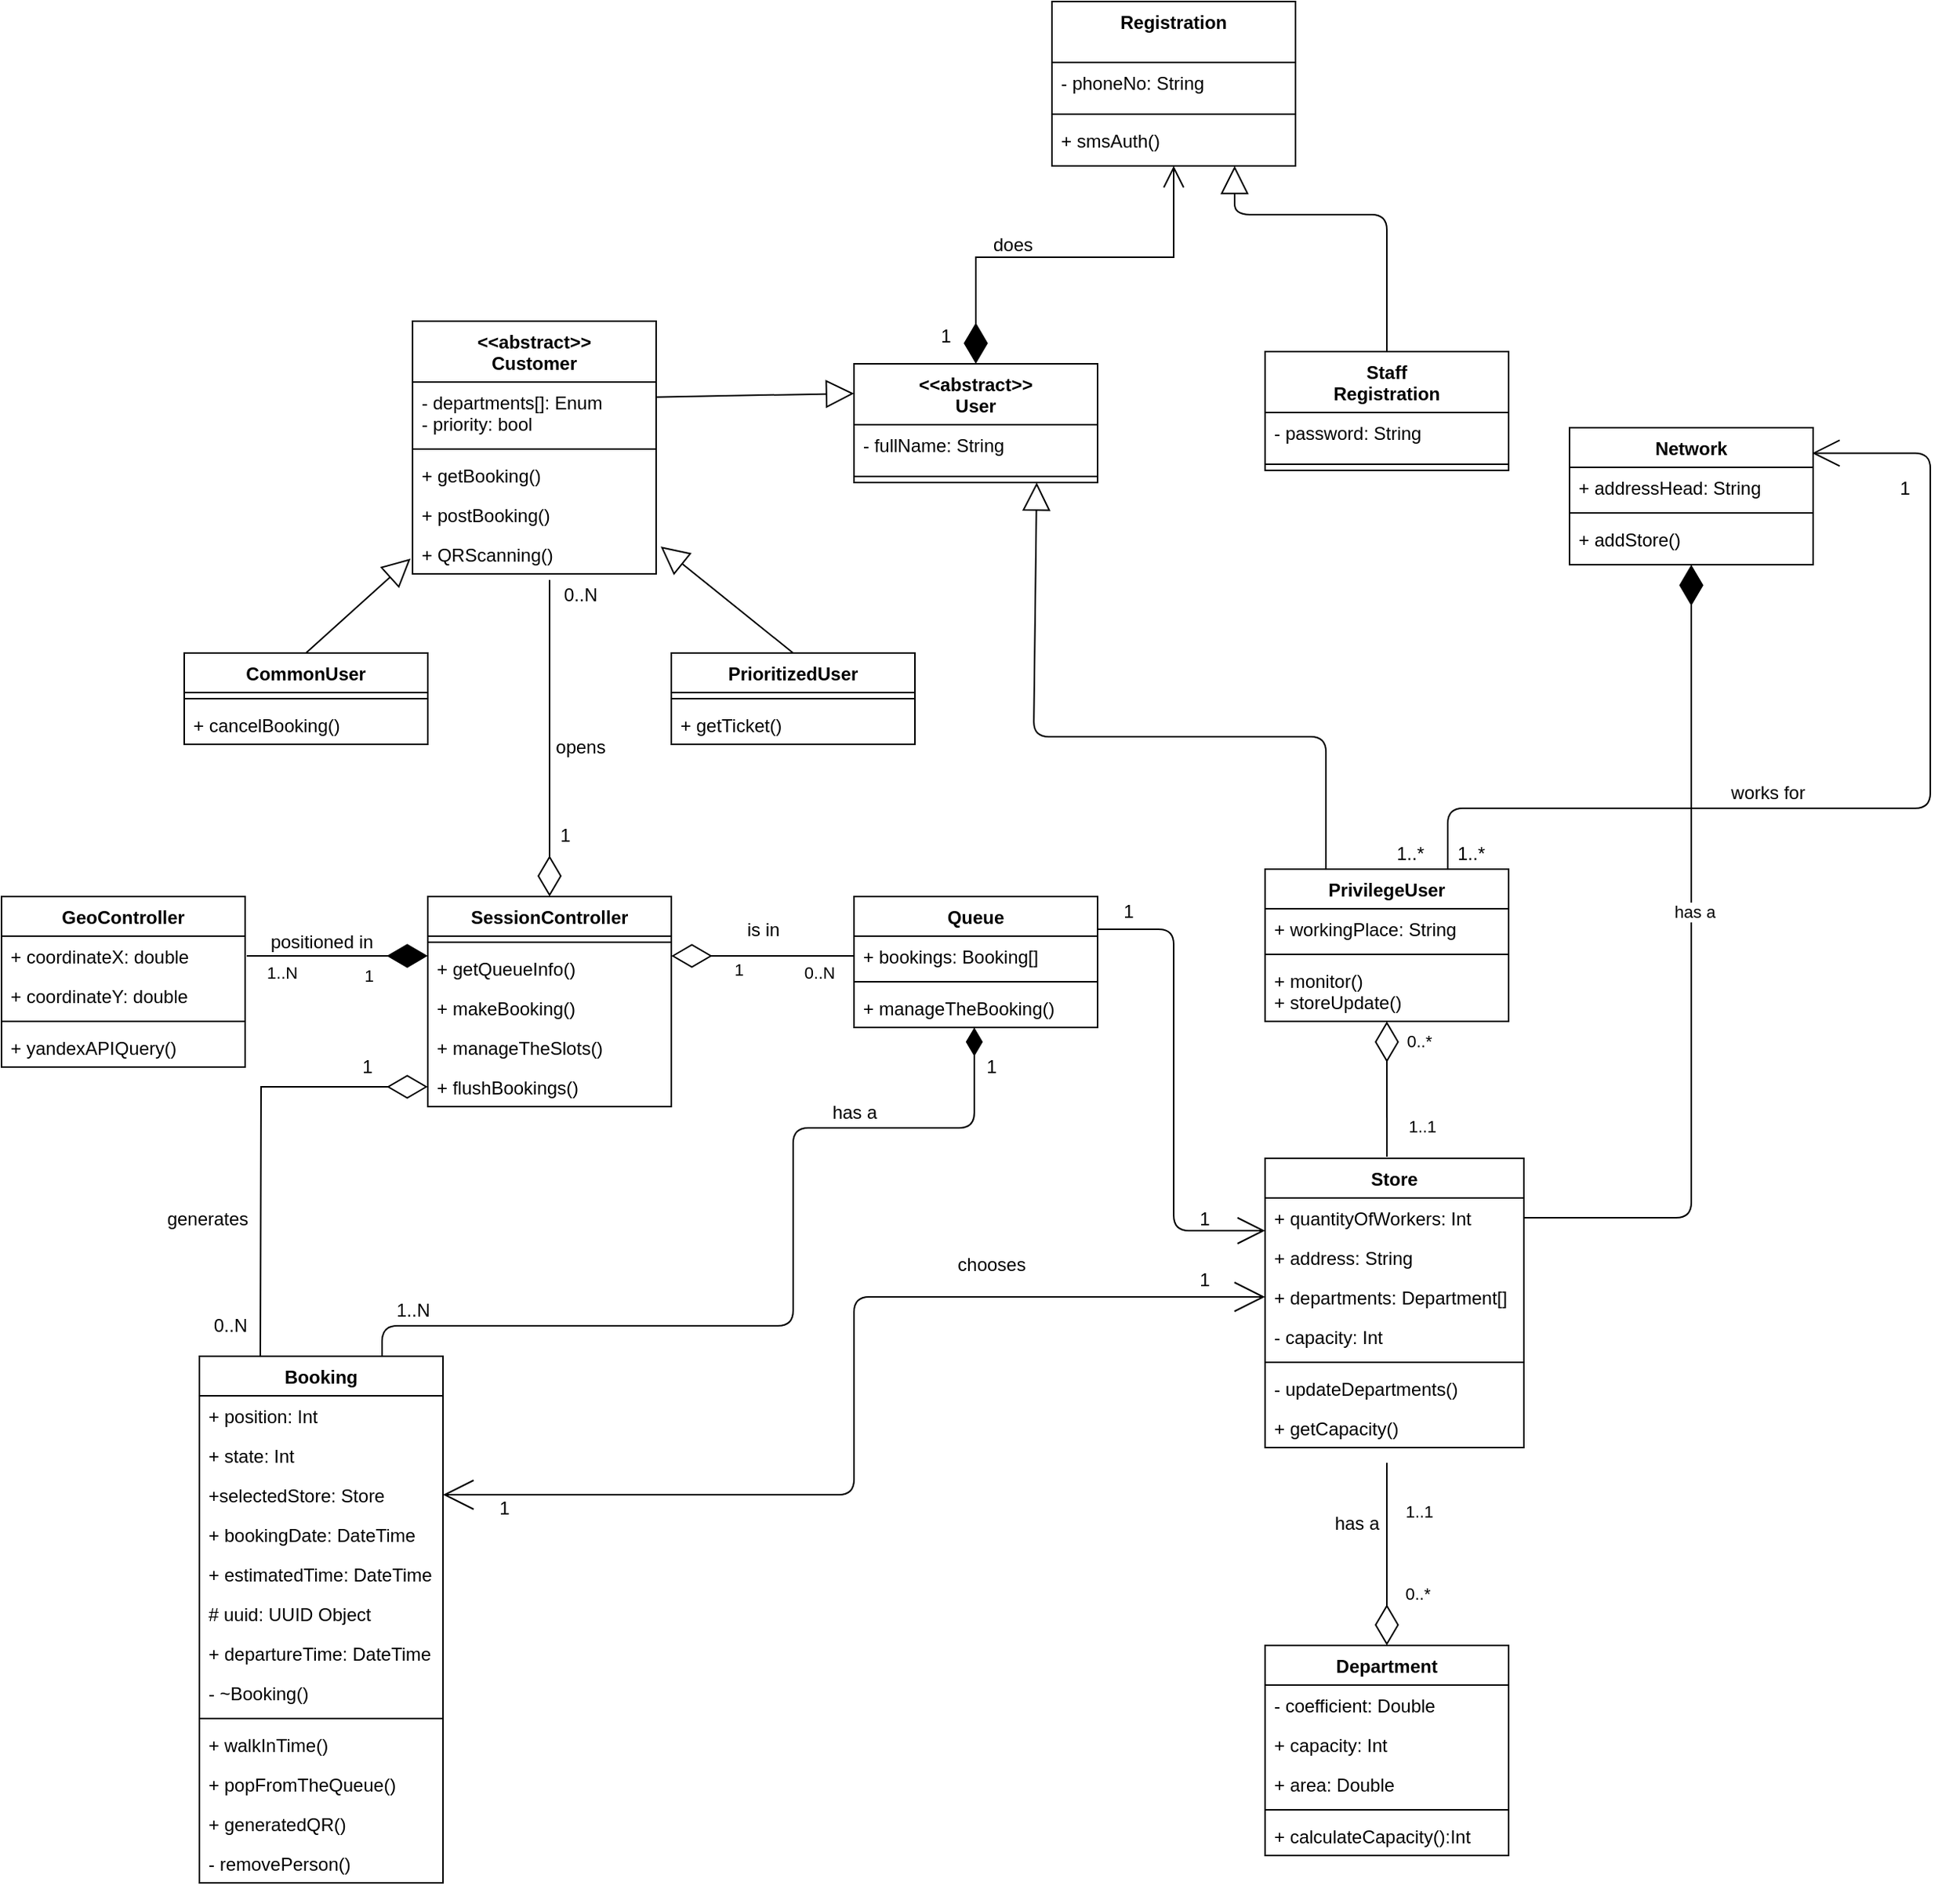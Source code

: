 <mxfile version="13.9.0" type="device"><diagram id="C5RBs43oDa-KdzZeNtuy" name="Page-1"><mxGraphModel dx="1320" dy="1444" grid="1" gridSize="10" guides="1" tooltips="1" connect="1" arrows="1" fold="1" page="1" pageScale="1" pageWidth="827" pageHeight="1169" math="0" shadow="0"><root><mxCell id="WIyWlLk6GJQsqaUBKTNV-0"/><mxCell id="WIyWlLk6GJQsqaUBKTNV-1" parent="WIyWlLk6GJQsqaUBKTNV-0"/><mxCell id="gfZvrKPwnE56Q1SmTqDg-27" value="&lt;&lt;abstract&gt;&gt;&#10;User" style="swimlane;fontStyle=1;align=center;verticalAlign=top;childLayout=stackLayout;horizontal=1;startSize=40;horizontalStack=0;resizeParent=1;resizeParentMax=0;resizeLast=0;collapsible=1;marginBottom=0;" parent="WIyWlLk6GJQsqaUBKTNV-1" vertex="1"><mxGeometry x="310" y="138" width="160" height="78" as="geometry"/></mxCell><mxCell id="gfZvrKPwnE56Q1SmTqDg-28" value="- fullName: String" style="text;strokeColor=none;fillColor=none;align=left;verticalAlign=top;spacingLeft=4;spacingRight=4;overflow=hidden;rotatable=0;points=[[0,0.5],[1,0.5]];portConstraint=eastwest;" parent="gfZvrKPwnE56Q1SmTqDg-27" vertex="1"><mxGeometry y="40" width="160" height="30" as="geometry"/></mxCell><mxCell id="gfZvrKPwnE56Q1SmTqDg-29" value="" style="line;strokeWidth=1;fillColor=none;align=left;verticalAlign=middle;spacingTop=-1;spacingLeft=3;spacingRight=3;rotatable=0;labelPosition=right;points=[];portConstraint=eastwest;" parent="gfZvrKPwnE56Q1SmTqDg-27" vertex="1"><mxGeometry y="70" width="160" height="8" as="geometry"/></mxCell><mxCell id="-2SK7Phzb7o_PjVjjcec-9" style="edgeStyle=orthogonalEdgeStyle;rounded=0;orthogonalLoop=1;jettySize=auto;html=1;entryX=0.5;entryY=0;entryDx=0;entryDy=0;startArrow=open;startFill=0;startSize=12;sourcePerimeterSpacing=1;endArrow=diamondThin;endFill=1;endSize=24;exitX=0.5;exitY=1;exitDx=0;exitDy=0;" parent="WIyWlLk6GJQsqaUBKTNV-1" source="-2SK7Phzb7o_PjVjjcec-39" target="gfZvrKPwnE56Q1SmTqDg-27" edge="1"><mxGeometry relative="1" as="geometry"><mxPoint x="390" y="57" as="sourcePoint"/></mxGeometry></mxCell><mxCell id="-2SK7Phzb7o_PjVjjcec-35" style="edgeStyle=orthogonalEdgeStyle;rounded=1;orthogonalLoop=1;jettySize=auto;html=1;exitX=0.75;exitY=0;exitDx=0;exitDy=0;entryX=0.996;entryY=0.186;entryDx=0;entryDy=0;entryPerimeter=0;startArrow=none;startFill=0;startSize=12;sourcePerimeterSpacing=1;endArrow=open;endFill=0;endSize=16;" parent="WIyWlLk6GJQsqaUBKTNV-1" source="gfZvrKPwnE56Q1SmTqDg-36" target="-2SK7Phzb7o_PjVjjcec-3" edge="1"><mxGeometry relative="1" as="geometry"><Array as="points"><mxPoint x="700" y="430"/><mxPoint x="1017" y="430"/><mxPoint x="1017" y="197"/></Array></mxGeometry></mxCell><mxCell id="gfZvrKPwnE56Q1SmTqDg-36" value="PrivilegeUser" style="swimlane;fontStyle=1;align=center;verticalAlign=top;childLayout=stackLayout;horizontal=1;startSize=26;horizontalStack=0;resizeParent=1;resizeParentMax=0;resizeLast=0;collapsible=1;marginBottom=0;" parent="WIyWlLk6GJQsqaUBKTNV-1" vertex="1"><mxGeometry x="580" y="470" width="160" height="100" as="geometry"/></mxCell><mxCell id="gfZvrKPwnE56Q1SmTqDg-37" value="+ workingPlace: String" style="text;strokeColor=none;fillColor=none;align=left;verticalAlign=top;spacingLeft=4;spacingRight=4;overflow=hidden;rotatable=0;points=[[0,0.5],[1,0.5]];portConstraint=eastwest;" parent="gfZvrKPwnE56Q1SmTqDg-36" vertex="1"><mxGeometry y="26" width="160" height="26" as="geometry"/></mxCell><mxCell id="gfZvrKPwnE56Q1SmTqDg-38" value="" style="line;strokeWidth=1;fillColor=none;align=left;verticalAlign=middle;spacingTop=-1;spacingLeft=3;spacingRight=3;rotatable=0;labelPosition=right;points=[];portConstraint=eastwest;" parent="gfZvrKPwnE56Q1SmTqDg-36" vertex="1"><mxGeometry y="52" width="160" height="8" as="geometry"/></mxCell><mxCell id="gfZvrKPwnE56Q1SmTqDg-39" value="+ monitor()&#10;+ storeUpdate()" style="text;strokeColor=none;fillColor=none;align=left;verticalAlign=top;spacingLeft=4;spacingRight=4;overflow=hidden;rotatable=0;points=[[0,0.5],[1,0.5]];portConstraint=eastwest;" parent="gfZvrKPwnE56Q1SmTqDg-36" vertex="1"><mxGeometry y="60" width="160" height="40" as="geometry"/></mxCell><mxCell id="gfZvrKPwnE56Q1SmTqDg-40" value="Store" style="swimlane;fontStyle=1;align=center;verticalAlign=top;childLayout=stackLayout;horizontal=1;startSize=26;horizontalStack=0;resizeParent=1;resizeParentMax=0;resizeLast=0;collapsible=1;marginBottom=0;" parent="WIyWlLk6GJQsqaUBKTNV-1" vertex="1"><mxGeometry x="580" y="660" width="170" height="190" as="geometry"/></mxCell><mxCell id="-2SK7Phzb7o_PjVjjcec-57" value="+ quantityOfWorkers: Int" style="text;strokeColor=none;fillColor=none;align=left;verticalAlign=top;spacingLeft=4;spacingRight=4;overflow=hidden;rotatable=0;points=[[0,0.5],[1,0.5]];portConstraint=eastwest;" parent="gfZvrKPwnE56Q1SmTqDg-40" vertex="1"><mxGeometry y="26" width="170" height="26" as="geometry"/></mxCell><mxCell id="sGHuu896-bkVrFKRg039-0" value="+ address: String" style="text;strokeColor=none;fillColor=none;align=left;verticalAlign=top;spacingLeft=4;spacingRight=4;overflow=hidden;rotatable=0;points=[[0,0.5],[1,0.5]];portConstraint=eastwest;" parent="gfZvrKPwnE56Q1SmTqDg-40" vertex="1"><mxGeometry y="52" width="170" height="26" as="geometry"/></mxCell><mxCell id="sGHuu896-bkVrFKRg039-13" value="+ departments: Department[]" style="text;strokeColor=none;fillColor=none;align=left;verticalAlign=top;spacingLeft=4;spacingRight=4;overflow=hidden;rotatable=0;points=[[0,0.5],[1,0.5]];portConstraint=eastwest;" parent="gfZvrKPwnE56Q1SmTqDg-40" vertex="1"><mxGeometry y="78" width="170" height="26" as="geometry"/></mxCell><mxCell id="sGHuu896-bkVrFKRg039-15" value="- capacity: Int" style="text;strokeColor=none;fillColor=none;align=left;verticalAlign=top;spacingLeft=4;spacingRight=4;overflow=hidden;rotatable=0;points=[[0,0.5],[1,0.5]];portConstraint=eastwest;" parent="gfZvrKPwnE56Q1SmTqDg-40" vertex="1"><mxGeometry y="104" width="170" height="26" as="geometry"/></mxCell><mxCell id="gfZvrKPwnE56Q1SmTqDg-42" value="" style="line;strokeWidth=1;fillColor=none;align=left;verticalAlign=middle;spacingTop=-1;spacingLeft=3;spacingRight=3;rotatable=0;labelPosition=right;points=[];portConstraint=eastwest;" parent="gfZvrKPwnE56Q1SmTqDg-40" vertex="1"><mxGeometry y="130" width="170" height="8" as="geometry"/></mxCell><mxCell id="sGHuu896-bkVrFKRg039-14" value="- updateDepartments()" style="text;strokeColor=none;fillColor=none;align=left;verticalAlign=top;spacingLeft=4;spacingRight=4;overflow=hidden;rotatable=0;points=[[0,0.5],[1,0.5]];portConstraint=eastwest;" parent="gfZvrKPwnE56Q1SmTqDg-40" vertex="1"><mxGeometry y="138" width="170" height="26" as="geometry"/></mxCell><mxCell id="sGHuu896-bkVrFKRg039-16" value="+ getCapacity()" style="text;strokeColor=none;fillColor=none;align=left;verticalAlign=top;spacingLeft=4;spacingRight=4;overflow=hidden;rotatable=0;points=[[0,0.5],[1,0.5]];portConstraint=eastwest;" parent="gfZvrKPwnE56Q1SmTqDg-40" vertex="1"><mxGeometry y="164" width="170" height="26" as="geometry"/></mxCell><mxCell id="gfZvrKPwnE56Q1SmTqDg-44" value="Department&#10;" style="swimlane;fontStyle=1;align=center;verticalAlign=top;childLayout=stackLayout;horizontal=1;startSize=26;horizontalStack=0;resizeParent=1;resizeParentMax=0;resizeLast=0;collapsible=1;marginBottom=0;" parent="WIyWlLk6GJQsqaUBKTNV-1" vertex="1"><mxGeometry x="580" y="980" width="160" height="138" as="geometry"/></mxCell><mxCell id="gfZvrKPwnE56Q1SmTqDg-45" value="- coefficient: Double" style="text;strokeColor=none;fillColor=none;align=left;verticalAlign=top;spacingLeft=4;spacingRight=4;overflow=hidden;rotatable=0;points=[[0,0.5],[1,0.5]];portConstraint=eastwest;" parent="gfZvrKPwnE56Q1SmTqDg-44" vertex="1"><mxGeometry y="26" width="160" height="26" as="geometry"/></mxCell><mxCell id="-2SK7Phzb7o_PjVjjcec-56" value="+ capacity: Int" style="text;strokeColor=none;fillColor=none;align=left;verticalAlign=top;spacingLeft=4;spacingRight=4;overflow=hidden;rotatable=0;points=[[0,0.5],[1,0.5]];portConstraint=eastwest;" parent="gfZvrKPwnE56Q1SmTqDg-44" vertex="1"><mxGeometry y="52" width="160" height="26" as="geometry"/></mxCell><mxCell id="sGHuu896-bkVrFKRg039-12" value="+ area: Double" style="text;strokeColor=none;fillColor=none;align=left;verticalAlign=top;spacingLeft=4;spacingRight=4;overflow=hidden;rotatable=0;points=[[0,0.5],[1,0.5]];portConstraint=eastwest;" parent="gfZvrKPwnE56Q1SmTqDg-44" vertex="1"><mxGeometry y="78" width="160" height="26" as="geometry"/></mxCell><mxCell id="gfZvrKPwnE56Q1SmTqDg-46" value="" style="line;strokeWidth=1;fillColor=none;align=left;verticalAlign=middle;spacingTop=-1;spacingLeft=3;spacingRight=3;rotatable=0;labelPosition=right;points=[];portConstraint=eastwest;" parent="gfZvrKPwnE56Q1SmTqDg-44" vertex="1"><mxGeometry y="104" width="160" height="8" as="geometry"/></mxCell><mxCell id="sGHuu896-bkVrFKRg039-17" value="+ calculateCapacity():Int" style="text;strokeColor=none;fillColor=none;align=left;verticalAlign=top;spacingLeft=4;spacingRight=4;overflow=hidden;rotatable=0;points=[[0,0.5],[1,0.5]];portConstraint=eastwest;" parent="gfZvrKPwnE56Q1SmTqDg-44" vertex="1"><mxGeometry y="112" width="160" height="26" as="geometry"/></mxCell><mxCell id="gfZvrKPwnE56Q1SmTqDg-54" value="CommonUser" style="swimlane;fontStyle=1;align=center;verticalAlign=top;childLayout=stackLayout;horizontal=1;startSize=26;horizontalStack=0;resizeParent=1;resizeParentMax=0;resizeLast=0;collapsible=1;marginBottom=0;" parent="WIyWlLk6GJQsqaUBKTNV-1" vertex="1"><mxGeometry x="-130" y="328" width="160" height="60" as="geometry"/></mxCell><mxCell id="gfZvrKPwnE56Q1SmTqDg-56" value="" style="line;strokeWidth=1;fillColor=none;align=left;verticalAlign=middle;spacingTop=-1;spacingLeft=3;spacingRight=3;rotatable=0;labelPosition=right;points=[];portConstraint=eastwest;" parent="gfZvrKPwnE56Q1SmTqDg-54" vertex="1"><mxGeometry y="26" width="160" height="8" as="geometry"/></mxCell><mxCell id="gfZvrKPwnE56Q1SmTqDg-57" value="+ cancelBooking()" style="text;strokeColor=none;fillColor=none;align=left;verticalAlign=top;spacingLeft=4;spacingRight=4;overflow=hidden;rotatable=0;points=[[0,0.5],[1,0.5]];portConstraint=eastwest;" parent="gfZvrKPwnE56Q1SmTqDg-54" vertex="1"><mxGeometry y="34" width="160" height="26" as="geometry"/></mxCell><mxCell id="gfZvrKPwnE56Q1SmTqDg-58" value="PrioritizedUser" style="swimlane;fontStyle=1;align=center;verticalAlign=top;childLayout=stackLayout;horizontal=1;startSize=26;horizontalStack=0;resizeParent=1;resizeParentMax=0;resizeLast=0;collapsible=1;marginBottom=0;" parent="WIyWlLk6GJQsqaUBKTNV-1" vertex="1"><mxGeometry x="190" y="328" width="160" height="60" as="geometry"/></mxCell><mxCell id="gfZvrKPwnE56Q1SmTqDg-60" value="" style="line;strokeWidth=1;fillColor=none;align=left;verticalAlign=middle;spacingTop=-1;spacingLeft=3;spacingRight=3;rotatable=0;labelPosition=right;points=[];portConstraint=eastwest;" parent="gfZvrKPwnE56Q1SmTqDg-58" vertex="1"><mxGeometry y="26" width="160" height="8" as="geometry"/></mxCell><mxCell id="gfZvrKPwnE56Q1SmTqDg-61" value="+ getTicket()" style="text;strokeColor=none;fillColor=none;align=left;verticalAlign=top;spacingLeft=4;spacingRight=4;overflow=hidden;rotatable=0;points=[[0,0.5],[1,0.5]];portConstraint=eastwest;" parent="gfZvrKPwnE56Q1SmTqDg-58" vertex="1"><mxGeometry y="34" width="160" height="26" as="geometry"/></mxCell><mxCell id="-2SK7Phzb7o_PjVjjcec-68" style="edgeStyle=orthogonalEdgeStyle;rounded=1;orthogonalLoop=1;jettySize=auto;html=1;exitX=0.5;exitY=0;exitDx=0;exitDy=0;startArrow=diamondThin;startFill=0;startSize=24;sourcePerimeterSpacing=1;endArrow=none;endFill=0;endSize=16;" parent="WIyWlLk6GJQsqaUBKTNV-1" source="gfZvrKPwnE56Q1SmTqDg-62" edge="1"><mxGeometry relative="1" as="geometry"><mxPoint x="110" y="280" as="targetPoint"/></mxGeometry></mxCell><mxCell id="gfZvrKPwnE56Q1SmTqDg-62" value="SessionController" style="swimlane;fontStyle=1;align=center;verticalAlign=top;childLayout=stackLayout;horizontal=1;startSize=26;horizontalStack=0;resizeParent=1;resizeParentMax=0;resizeLast=0;collapsible=1;marginBottom=0;" parent="WIyWlLk6GJQsqaUBKTNV-1" vertex="1"><mxGeometry x="30" y="488" width="160" height="138" as="geometry"/></mxCell><mxCell id="gfZvrKPwnE56Q1SmTqDg-64" value="" style="line;strokeWidth=1;fillColor=none;align=left;verticalAlign=middle;spacingTop=-1;spacingLeft=3;spacingRight=3;rotatable=0;labelPosition=right;points=[];portConstraint=eastwest;" parent="gfZvrKPwnE56Q1SmTqDg-62" vertex="1"><mxGeometry y="26" width="160" height="8" as="geometry"/></mxCell><mxCell id="2vDUjGvfVG8bhx1uWM9f-0" value="+ getQueueInfo()" style="text;strokeColor=none;fillColor=none;align=left;verticalAlign=top;spacingLeft=4;spacingRight=4;overflow=hidden;rotatable=0;points=[[0,0.5],[1,0.5]];portConstraint=eastwest;" parent="gfZvrKPwnE56Q1SmTqDg-62" vertex="1"><mxGeometry y="34" width="160" height="26" as="geometry"/></mxCell><mxCell id="-z8LojYoJf6Z8yuFENvx-2" value="+ makeBooking()" style="text;strokeColor=none;fillColor=none;align=left;verticalAlign=top;spacingLeft=4;spacingRight=4;overflow=hidden;rotatable=0;points=[[0,0.5],[1,0.5]];portConstraint=eastwest;" parent="gfZvrKPwnE56Q1SmTqDg-62" vertex="1"><mxGeometry y="60" width="160" height="26" as="geometry"/></mxCell><mxCell id="2vDUjGvfVG8bhx1uWM9f-2" value="+ manageTheSlots()" style="text;strokeColor=none;fillColor=none;align=left;verticalAlign=top;spacingLeft=4;spacingRight=4;overflow=hidden;rotatable=0;points=[[0,0.5],[1,0.5]];portConstraint=eastwest;" parent="gfZvrKPwnE56Q1SmTqDg-62" vertex="1"><mxGeometry y="86" width="160" height="26" as="geometry"/></mxCell><mxCell id="-2SK7Phzb7o_PjVjjcec-52" value="+ flushBookings()" style="text;strokeColor=none;fillColor=none;align=left;verticalAlign=top;spacingLeft=4;spacingRight=4;overflow=hidden;rotatable=0;points=[[0,0.5],[1,0.5]];portConstraint=eastwest;" parent="gfZvrKPwnE56Q1SmTqDg-62" vertex="1"><mxGeometry y="112" width="160" height="26" as="geometry"/></mxCell><mxCell id="gfZvrKPwnE56Q1SmTqDg-66" value="GeoController" style="swimlane;fontStyle=1;align=center;verticalAlign=top;childLayout=stackLayout;horizontal=1;startSize=26;horizontalStack=0;resizeParent=1;resizeParentMax=0;resizeLast=0;collapsible=1;marginBottom=0;" parent="WIyWlLk6GJQsqaUBKTNV-1" vertex="1"><mxGeometry x="-250" y="488" width="160" height="112" as="geometry"/></mxCell><mxCell id="gfZvrKPwnE56Q1SmTqDg-67" value="+ coordinateX: double" style="text;strokeColor=none;fillColor=none;align=left;verticalAlign=top;spacingLeft=4;spacingRight=4;overflow=hidden;rotatable=0;points=[[0,0.5],[1,0.5]];portConstraint=eastwest;" parent="gfZvrKPwnE56Q1SmTqDg-66" vertex="1"><mxGeometry y="26" width="160" height="26" as="geometry"/></mxCell><mxCell id="-2SK7Phzb7o_PjVjjcec-1" value="+ coordinateY: double" style="text;strokeColor=none;fillColor=none;align=left;verticalAlign=top;spacingLeft=4;spacingRight=4;overflow=hidden;rotatable=0;points=[[0,0.5],[1,0.5]];portConstraint=eastwest;" parent="gfZvrKPwnE56Q1SmTqDg-66" vertex="1"><mxGeometry y="52" width="160" height="26" as="geometry"/></mxCell><mxCell id="gfZvrKPwnE56Q1SmTqDg-68" value="" style="line;strokeWidth=1;fillColor=none;align=left;verticalAlign=middle;spacingTop=-1;spacingLeft=3;spacingRight=3;rotatable=0;labelPosition=right;points=[];portConstraint=eastwest;" parent="gfZvrKPwnE56Q1SmTqDg-66" vertex="1"><mxGeometry y="78" width="160" height="8" as="geometry"/></mxCell><mxCell id="gfZvrKPwnE56Q1SmTqDg-69" value="+ yandexAPIQuery()" style="text;strokeColor=none;fillColor=none;align=left;verticalAlign=top;spacingLeft=4;spacingRight=4;overflow=hidden;rotatable=0;points=[[0,0.5],[1,0.5]];portConstraint=eastwest;" parent="gfZvrKPwnE56Q1SmTqDg-66" vertex="1"><mxGeometry y="86" width="160" height="26" as="geometry"/></mxCell><mxCell id="-2SK7Phzb7o_PjVjjcec-49" style="edgeStyle=orthogonalEdgeStyle;rounded=1;orthogonalLoop=1;jettySize=auto;html=1;exitX=1;exitY=0.25;exitDx=0;exitDy=0;entryX=0;entryY=0.25;entryDx=0;entryDy=0;startArrow=none;startFill=0;startSize=24;sourcePerimeterSpacing=1;endArrow=open;endFill=0;endSize=16;" parent="WIyWlLk6GJQsqaUBKTNV-1" source="gfZvrKPwnE56Q1SmTqDg-74" target="gfZvrKPwnE56Q1SmTqDg-40" edge="1"><mxGeometry relative="1" as="geometry"/></mxCell><mxCell id="gfZvrKPwnE56Q1SmTqDg-74" value="Queue" style="swimlane;fontStyle=1;align=center;verticalAlign=top;childLayout=stackLayout;horizontal=1;startSize=26;horizontalStack=0;resizeParent=1;resizeParentMax=0;resizeLast=0;collapsible=1;marginBottom=0;" parent="WIyWlLk6GJQsqaUBKTNV-1" vertex="1"><mxGeometry x="310" y="488" width="160" height="86" as="geometry"/></mxCell><mxCell id="gfZvrKPwnE56Q1SmTqDg-75" value="+ bookings: Booking[]" style="text;strokeColor=none;fillColor=none;align=left;verticalAlign=top;spacingLeft=4;spacingRight=4;overflow=hidden;rotatable=0;points=[[0,0.5],[1,0.5]];portConstraint=eastwest;" parent="gfZvrKPwnE56Q1SmTqDg-74" vertex="1"><mxGeometry y="26" width="160" height="26" as="geometry"/></mxCell><mxCell id="gfZvrKPwnE56Q1SmTqDg-76" value="" style="line;strokeWidth=1;fillColor=none;align=left;verticalAlign=middle;spacingTop=-1;spacingLeft=3;spacingRight=3;rotatable=0;labelPosition=right;points=[];portConstraint=eastwest;" parent="gfZvrKPwnE56Q1SmTqDg-74" vertex="1"><mxGeometry y="52" width="160" height="8" as="geometry"/></mxCell><mxCell id="gfZvrKPwnE56Q1SmTqDg-77" value="+ manageTheBooking()" style="text;strokeColor=none;fillColor=none;align=left;verticalAlign=top;spacingLeft=4;spacingRight=4;overflow=hidden;rotatable=0;points=[[0,0.5],[1,0.5]];portConstraint=eastwest;" parent="gfZvrKPwnE56Q1SmTqDg-74" vertex="1"><mxGeometry y="60" width="160" height="26" as="geometry"/></mxCell><mxCell id="gfZvrKPwnE56Q1SmTqDg-79" value="" style="endArrow=block;endSize=16;endFill=0;html=1;entryX=0.75;entryY=1;entryDx=0;entryDy=0;exitX=0.25;exitY=0;exitDx=0;exitDy=0;" parent="WIyWlLk6GJQsqaUBKTNV-1" source="gfZvrKPwnE56Q1SmTqDg-36" target="gfZvrKPwnE56Q1SmTqDg-27" edge="1"><mxGeometry width="160" relative="1" as="geometry"><mxPoint x="550" y="358" as="sourcePoint"/><mxPoint x="428.4" y="245.328" as="targetPoint"/><Array as="points"><mxPoint x="620" y="383"/><mxPoint x="428" y="383"/></Array></mxGeometry></mxCell><mxCell id="gfZvrKPwnE56Q1SmTqDg-83" value="" style="endArrow=block;endSize=16;endFill=0;html=1;entryX=0;entryY=0.25;entryDx=0;entryDy=0;exitX=1;exitY=0.246;exitDx=0;exitDy=0;exitPerimeter=0;" parent="WIyWlLk6GJQsqaUBKTNV-1" source="-2SK7Phzb7o_PjVjjcec-14" target="gfZvrKPwnE56Q1SmTqDg-27" edge="1"><mxGeometry width="160" relative="1" as="geometry"><mxPoint x="194" y="190" as="sourcePoint"/><mxPoint x="260" y="298" as="targetPoint"/></mxGeometry></mxCell><mxCell id="gfZvrKPwnE56Q1SmTqDg-85" value="" style="endArrow=block;endSize=16;endFill=0;html=1;exitX=0.5;exitY=0;exitDx=0;exitDy=0;" parent="WIyWlLk6GJQsqaUBKTNV-1" source="gfZvrKPwnE56Q1SmTqDg-58" edge="1"><mxGeometry width="160" relative="1" as="geometry"><mxPoint x="130.0" y="259.348" as="sourcePoint"/><mxPoint x="183" y="258" as="targetPoint"/></mxGeometry></mxCell><mxCell id="gfZvrKPwnE56Q1SmTqDg-86" value="" style="endArrow=block;endSize=16;endFill=0;html=1;entryX=-0.008;entryY=0.615;entryDx=0;entryDy=0;exitX=0.5;exitY=0;exitDx=0;exitDy=0;entryPerimeter=0;" parent="WIyWlLk6GJQsqaUBKTNV-1" source="gfZvrKPwnE56Q1SmTqDg-54" target="-2SK7Phzb7o_PjVjjcec-65" edge="1"><mxGeometry width="160" relative="1" as="geometry"><mxPoint x="280" y="338" as="sourcePoint"/><mxPoint x="70.32" y="254.4" as="targetPoint"/><Array as="points"/></mxGeometry></mxCell><mxCell id="gfZvrKPwnE56Q1SmTqDg-87" value="" style="endArrow=diamondThin;endFill=0;endSize=24;html=1;entryX=0.5;entryY=0;entryDx=0;entryDy=0;" parent="WIyWlLk6GJQsqaUBKTNV-1" target="gfZvrKPwnE56Q1SmTqDg-44" edge="1"><mxGeometry width="160" relative="1" as="geometry"><mxPoint x="660" y="860" as="sourcePoint"/><mxPoint x="560" y="890" as="targetPoint"/></mxGeometry></mxCell><mxCell id="gfZvrKPwnE56Q1SmTqDg-100" value="1..1" style="edgeLabel;html=1;align=center;verticalAlign=middle;resizable=0;points=[];" parent="gfZvrKPwnE56Q1SmTqDg-87" vertex="1" connectable="0"><mxGeometry x="-0.75" relative="1" as="geometry"><mxPoint x="20.28" y="17.14" as="offset"/></mxGeometry></mxCell><mxCell id="gfZvrKPwnE56Q1SmTqDg-101" value="0..*" style="edgeLabel;html=1;align=center;verticalAlign=middle;resizable=0;points=[];" parent="gfZvrKPwnE56Q1SmTqDg-87" vertex="1" connectable="0"><mxGeometry x="0.425" y="1" relative="1" as="geometry"><mxPoint x="19.09" as="offset"/></mxGeometry></mxCell><mxCell id="gfZvrKPwnE56Q1SmTqDg-88" value="" style="endArrow=diamondThin;endFill=0;endSize=24;html=1;exitX=0.471;exitY=-0.005;exitDx=0;exitDy=0;exitPerimeter=0;" parent="WIyWlLk6GJQsqaUBKTNV-1" source="gfZvrKPwnE56Q1SmTqDg-40" edge="1"><mxGeometry width="160" relative="1" as="geometry"><mxPoint x="669.68" y="750.004" as="sourcePoint"/><mxPoint x="660" y="570" as="targetPoint"/></mxGeometry></mxCell><mxCell id="gfZvrKPwnE56Q1SmTqDg-89" value="0..*" style="edgeLabel;html=1;align=center;verticalAlign=middle;resizable=0;points=[];" parent="gfZvrKPwnE56Q1SmTqDg-88" vertex="1" connectable="0"><mxGeometry x="-0.774" y="3" relative="1" as="geometry"><mxPoint x="23.45" y="-66.7" as="offset"/></mxGeometry></mxCell><mxCell id="gfZvrKPwnE56Q1SmTqDg-91" value="1..1" style="edgeLabel;html=1;align=center;verticalAlign=middle;resizable=0;points=[];" parent="gfZvrKPwnE56Q1SmTqDg-88" vertex="1" connectable="0"><mxGeometry x="0.399" relative="1" as="geometry"><mxPoint x="22.78" y="41.94" as="offset"/></mxGeometry></mxCell><mxCell id="gfZvrKPwnE56Q1SmTqDg-94" value="" style="endArrow=diamondThin;endFill=1;endSize=24;html=1;entryX=0;entryY=0.5;entryDx=0;entryDy=0;" parent="WIyWlLk6GJQsqaUBKTNV-1" edge="1"><mxGeometry width="160" relative="1" as="geometry"><mxPoint x="-89" y="527" as="sourcePoint"/><mxPoint x="30" y="527" as="targetPoint"/></mxGeometry></mxCell><mxCell id="gfZvrKPwnE56Q1SmTqDg-98" value="1" style="edgeLabel;html=1;align=center;verticalAlign=middle;resizable=0;points=[];" parent="gfZvrKPwnE56Q1SmTqDg-94" vertex="1" connectable="0"><mxGeometry x="0.3" y="-2" relative="1" as="geometry"><mxPoint x="2" y="11" as="offset"/></mxGeometry></mxCell><mxCell id="gfZvrKPwnE56Q1SmTqDg-99" value="1..N" style="edgeLabel;html=1;align=center;verticalAlign=middle;resizable=0;points=[];" parent="gfZvrKPwnE56Q1SmTqDg-94" vertex="1" connectable="0"><mxGeometry x="-0.625" relative="1" as="geometry"><mxPoint y="11" as="offset"/></mxGeometry></mxCell><mxCell id="gfZvrKPwnE56Q1SmTqDg-102" value="" style="endArrow=diamondThin;endFill=0;endSize=24;html=1;entryX=1;entryY=0.5;entryDx=0;entryDy=0;exitX=0;exitY=0.5;exitDx=0;exitDy=0;" parent="WIyWlLk6GJQsqaUBKTNV-1" source="gfZvrKPwnE56Q1SmTqDg-75" edge="1"><mxGeometry width="160" relative="1" as="geometry"><mxPoint x="160" y="608" as="sourcePoint"/><mxPoint x="190" y="527" as="targetPoint"/></mxGeometry></mxCell><mxCell id="gfZvrKPwnE56Q1SmTqDg-103" value="1" style="edgeLabel;html=1;align=center;verticalAlign=middle;resizable=0;points=[];" parent="gfZvrKPwnE56Q1SmTqDg-102" vertex="1" connectable="0"><mxGeometry x="0.3" y="-2" relative="1" as="geometry"><mxPoint x="2" y="11" as="offset"/></mxGeometry></mxCell><mxCell id="gfZvrKPwnE56Q1SmTqDg-104" value="0..N" style="edgeLabel;html=1;align=center;verticalAlign=middle;resizable=0;points=[];" parent="gfZvrKPwnE56Q1SmTqDg-102" vertex="1" connectable="0"><mxGeometry x="-0.625" relative="1" as="geometry"><mxPoint x="-1" y="11" as="offset"/></mxGeometry></mxCell><mxCell id="-2SK7Phzb7o_PjVjjcec-2" value="1" style="text;html=1;align=center;verticalAlign=middle;resizable=0;points=[];autosize=1;" parent="WIyWlLk6GJQsqaUBKTNV-1" vertex="1"><mxGeometry x="110" y="438" width="20" height="20" as="geometry"/></mxCell><mxCell id="sGHuu896-bkVrFKRg039-2" style="edgeStyle=orthogonalEdgeStyle;rounded=1;orthogonalLoop=1;jettySize=auto;html=1;entryX=1;entryY=0.5;entryDx=0;entryDy=0;endArrow=none;endFill=0;endSize=24;startArrow=diamondThin;startFill=1;startSize=24;" parent="WIyWlLk6GJQsqaUBKTNV-1" source="-2SK7Phzb7o_PjVjjcec-3" target="-2SK7Phzb7o_PjVjjcec-57" edge="1"><mxGeometry relative="1" as="geometry"/></mxCell><mxCell id="sGHuu896-bkVrFKRg039-3" value="has a" style="edgeLabel;html=1;align=center;verticalAlign=middle;resizable=0;points=[];" parent="sGHuu896-bkVrFKRg039-2" vertex="1" connectable="0"><mxGeometry x="-0.154" y="2" relative="1" as="geometry"><mxPoint as="offset"/></mxGeometry></mxCell><mxCell id="-2SK7Phzb7o_PjVjjcec-3" value="Network" style="swimlane;fontStyle=1;align=center;verticalAlign=top;childLayout=stackLayout;horizontal=1;startSize=26;horizontalStack=0;resizeParent=1;resizeParentMax=0;resizeLast=0;collapsible=1;marginBottom=0;" parent="WIyWlLk6GJQsqaUBKTNV-1" vertex="1"><mxGeometry x="780" y="180" width="160" height="90" as="geometry"/></mxCell><mxCell id="-2SK7Phzb7o_PjVjjcec-4" value="+ addressHead: String" style="text;strokeColor=none;fillColor=none;align=left;verticalAlign=top;spacingLeft=4;spacingRight=4;overflow=hidden;rotatable=0;points=[[0,0.5],[1,0.5]];portConstraint=eastwest;" parent="-2SK7Phzb7o_PjVjjcec-3" vertex="1"><mxGeometry y="26" width="160" height="26" as="geometry"/></mxCell><mxCell id="-2SK7Phzb7o_PjVjjcec-5" value="" style="line;strokeWidth=1;fillColor=none;align=left;verticalAlign=middle;spacingTop=-1;spacingLeft=3;spacingRight=3;rotatable=0;labelPosition=right;points=[];portConstraint=eastwest;" parent="-2SK7Phzb7o_PjVjjcec-3" vertex="1"><mxGeometry y="52" width="160" height="8" as="geometry"/></mxCell><mxCell id="-2SK7Phzb7o_PjVjjcec-6" value="+ addStore()&#10;" style="text;strokeColor=none;fillColor=none;align=left;verticalAlign=top;spacingLeft=4;spacingRight=4;overflow=hidden;rotatable=0;points=[[0,0.5],[1,0.5]];portConstraint=eastwest;" parent="-2SK7Phzb7o_PjVjjcec-3" vertex="1"><mxGeometry y="60" width="160" height="30" as="geometry"/></mxCell><mxCell id="-2SK7Phzb7o_PjVjjcec-10" value="does" style="text;html=1;align=center;verticalAlign=middle;resizable=0;points=[];autosize=1;" parent="WIyWlLk6GJQsqaUBKTNV-1" vertex="1"><mxGeometry x="394" y="50" width="40" height="20" as="geometry"/></mxCell><mxCell id="-2SK7Phzb7o_PjVjjcec-11" value="1" style="text;html=1;align=center;verticalAlign=middle;resizable=0;points=[];autosize=1;" parent="WIyWlLk6GJQsqaUBKTNV-1" vertex="1"><mxGeometry x="360" y="110" width="20" height="20" as="geometry"/></mxCell><mxCell id="-2SK7Phzb7o_PjVjjcec-13" value="&lt;&lt;abstract&gt;&gt;&#10;Customer" style="swimlane;fontStyle=1;align=center;verticalAlign=top;childLayout=stackLayout;horizontal=1;startSize=40;horizontalStack=0;resizeParent=1;resizeParentMax=0;resizeLast=0;collapsible=1;marginBottom=0;" parent="WIyWlLk6GJQsqaUBKTNV-1" vertex="1"><mxGeometry x="20" y="110" width="160" height="166" as="geometry"/></mxCell><mxCell id="-2SK7Phzb7o_PjVjjcec-14" value="- departments[]: Enum&#10;- priority: bool" style="text;strokeColor=none;fillColor=none;align=left;verticalAlign=top;spacingLeft=4;spacingRight=4;overflow=hidden;rotatable=0;points=[[0,0.5],[1,0.5]];portConstraint=eastwest;" parent="-2SK7Phzb7o_PjVjjcec-13" vertex="1"><mxGeometry y="40" width="160" height="40" as="geometry"/></mxCell><mxCell id="-2SK7Phzb7o_PjVjjcec-15" value="" style="line;strokeWidth=1;fillColor=none;align=left;verticalAlign=middle;spacingTop=-1;spacingLeft=3;spacingRight=3;rotatable=0;labelPosition=right;points=[];portConstraint=eastwest;" parent="-2SK7Phzb7o_PjVjjcec-13" vertex="1"><mxGeometry y="80" width="160" height="8" as="geometry"/></mxCell><mxCell id="-2SK7Phzb7o_PjVjjcec-16" value="+ getBooking()" style="text;strokeColor=none;fillColor=none;align=left;verticalAlign=top;spacingLeft=4;spacingRight=4;overflow=hidden;rotatable=0;points=[[0,0.5],[1,0.5]];portConstraint=eastwest;" parent="-2SK7Phzb7o_PjVjjcec-13" vertex="1"><mxGeometry y="88" width="160" height="26" as="geometry"/></mxCell><mxCell id="-2SK7Phzb7o_PjVjjcec-17" value="+ postBooking()" style="text;strokeColor=none;fillColor=none;align=left;verticalAlign=top;spacingLeft=4;spacingRight=4;overflow=hidden;rotatable=0;points=[[0,0.5],[1,0.5]];portConstraint=eastwest;" parent="-2SK7Phzb7o_PjVjjcec-13" vertex="1"><mxGeometry y="114" width="160" height="26" as="geometry"/></mxCell><mxCell id="-2SK7Phzb7o_PjVjjcec-65" value="+ QRScanning()" style="text;strokeColor=none;fillColor=none;align=left;verticalAlign=top;spacingLeft=4;spacingRight=4;overflow=hidden;rotatable=0;points=[[0,0.5],[1,0.5]];portConstraint=eastwest;" parent="-2SK7Phzb7o_PjVjjcec-13" vertex="1"><mxGeometry y="140" width="160" height="26" as="geometry"/></mxCell><mxCell id="-2SK7Phzb7o_PjVjjcec-33" value="1..*" style="text;html=1;align=center;verticalAlign=middle;resizable=0;points=[];autosize=1;" parent="WIyWlLk6GJQsqaUBKTNV-1" vertex="1"><mxGeometry x="660" y="450" width="30" height="20" as="geometry"/></mxCell><mxCell id="-2SK7Phzb7o_PjVjjcec-36" value="1..*" style="text;html=1;align=center;verticalAlign=middle;resizable=0;points=[];autosize=1;" parent="WIyWlLk6GJQsqaUBKTNV-1" vertex="1"><mxGeometry x="700" y="450" width="30" height="20" as="geometry"/></mxCell><mxCell id="-2SK7Phzb7o_PjVjjcec-37" value="1" style="text;html=1;align=center;verticalAlign=middle;resizable=0;points=[];autosize=1;" parent="WIyWlLk6GJQsqaUBKTNV-1" vertex="1"><mxGeometry x="990" y="210" width="20" height="20" as="geometry"/></mxCell><mxCell id="-2SK7Phzb7o_PjVjjcec-39" value="Registration" style="swimlane;fontStyle=1;align=center;verticalAlign=top;childLayout=stackLayout;horizontal=1;startSize=40;horizontalStack=0;resizeParent=1;resizeParentMax=0;resizeLast=0;collapsible=1;marginBottom=0;" parent="WIyWlLk6GJQsqaUBKTNV-1" vertex="1"><mxGeometry x="440" y="-100" width="160" height="108" as="geometry"/></mxCell><mxCell id="-2SK7Phzb7o_PjVjjcec-40" value="- phoneNo: String" style="text;strokeColor=none;fillColor=none;align=left;verticalAlign=top;spacingLeft=4;spacingRight=4;overflow=hidden;rotatable=0;points=[[0,0.5],[1,0.5]];portConstraint=eastwest;" parent="-2SK7Phzb7o_PjVjjcec-39" vertex="1"><mxGeometry y="40" width="160" height="30" as="geometry"/></mxCell><mxCell id="-2SK7Phzb7o_PjVjjcec-41" value="" style="line;strokeWidth=1;fillColor=none;align=left;verticalAlign=middle;spacingTop=-1;spacingLeft=3;spacingRight=3;rotatable=0;labelPosition=right;points=[];portConstraint=eastwest;" parent="-2SK7Phzb7o_PjVjjcec-39" vertex="1"><mxGeometry y="70" width="160" height="8" as="geometry"/></mxCell><mxCell id="-z8LojYoJf6Z8yuFENvx-0" value="+ smsAuth()" style="text;strokeColor=none;fillColor=none;align=left;verticalAlign=top;spacingLeft=4;spacingRight=4;overflow=hidden;rotatable=0;points=[[0,0.5],[1,0.5]];portConstraint=eastwest;" parent="-2SK7Phzb7o_PjVjjcec-39" vertex="1"><mxGeometry y="78" width="160" height="30" as="geometry"/></mxCell><mxCell id="-2SK7Phzb7o_PjVjjcec-48" style="edgeStyle=orthogonalEdgeStyle;rounded=1;orthogonalLoop=1;jettySize=auto;html=1;exitX=0.5;exitY=0;exitDx=0;exitDy=0;entryX=0.75;entryY=1;entryDx=0;entryDy=0;startArrow=none;startFill=0;startSize=24;sourcePerimeterSpacing=1;endArrow=block;endFill=0;endSize=16;" parent="WIyWlLk6GJQsqaUBKTNV-1" source="-2SK7Phzb7o_PjVjjcec-44" target="-2SK7Phzb7o_PjVjjcec-39" edge="1"><mxGeometry relative="1" as="geometry"><Array as="points"><mxPoint x="660" y="40"/><mxPoint x="560" y="40"/></Array></mxGeometry></mxCell><mxCell id="-2SK7Phzb7o_PjVjjcec-44" value="Staff&#10;Registration" style="swimlane;fontStyle=1;align=center;verticalAlign=top;childLayout=stackLayout;horizontal=1;startSize=40;horizontalStack=0;resizeParent=1;resizeParentMax=0;resizeLast=0;collapsible=1;marginBottom=0;" parent="WIyWlLk6GJQsqaUBKTNV-1" vertex="1"><mxGeometry x="580" y="130" width="160" height="78" as="geometry"/></mxCell><mxCell id="-2SK7Phzb7o_PjVjjcec-45" value="- password: String" style="text;strokeColor=none;fillColor=none;align=left;verticalAlign=top;spacingLeft=4;spacingRight=4;overflow=hidden;rotatable=0;points=[[0,0.5],[1,0.5]];portConstraint=eastwest;" parent="-2SK7Phzb7o_PjVjjcec-44" vertex="1"><mxGeometry y="40" width="160" height="30" as="geometry"/></mxCell><mxCell id="-2SK7Phzb7o_PjVjjcec-47" value="" style="line;strokeWidth=1;fillColor=none;align=left;verticalAlign=middle;spacingTop=-1;spacingLeft=3;spacingRight=3;rotatable=0;labelPosition=right;points=[];portConstraint=eastwest;" parent="-2SK7Phzb7o_PjVjjcec-44" vertex="1"><mxGeometry y="70" width="160" height="8" as="geometry"/></mxCell><mxCell id="-2SK7Phzb7o_PjVjjcec-50" value="1" style="text;html=1;align=center;verticalAlign=middle;resizable=0;points=[];autosize=1;" parent="WIyWlLk6GJQsqaUBKTNV-1" vertex="1"><mxGeometry x="480" y="488" width="20" height="20" as="geometry"/></mxCell><mxCell id="-2SK7Phzb7o_PjVjjcec-51" value="1" style="text;html=1;align=center;verticalAlign=middle;resizable=0;points=[];autosize=1;" parent="WIyWlLk6GJQsqaUBKTNV-1" vertex="1"><mxGeometry x="530" y="690" width="20" height="20" as="geometry"/></mxCell><mxCell id="-2SK7Phzb7o_PjVjjcec-69" value="0..N" style="text;html=1;align=center;verticalAlign=middle;resizable=0;points=[];autosize=1;" parent="WIyWlLk6GJQsqaUBKTNV-1" vertex="1"><mxGeometry x="110" y="280" width="40" height="20" as="geometry"/></mxCell><mxCell id="-2SK7Phzb7o_PjVjjcec-85" style="edgeStyle=orthogonalEdgeStyle;rounded=1;orthogonalLoop=1;jettySize=auto;html=1;exitX=0.75;exitY=0;exitDx=0;exitDy=0;startArrow=none;startFill=0;startSize=16;sourcePerimeterSpacing=1;endArrow=diamondThin;endFill=1;endSize=16;" parent="WIyWlLk6GJQsqaUBKTNV-1" source="-2SK7Phzb7o_PjVjjcec-75" target="gfZvrKPwnE56Q1SmTqDg-77" edge="1"><mxGeometry relative="1" as="geometry"><Array as="points"><mxPoint y="770"/><mxPoint x="270" y="770"/><mxPoint x="270" y="640"/><mxPoint x="389" y="640"/></Array><mxPoint x="420" y="630" as="targetPoint"/></mxGeometry></mxCell><mxCell id="-2SK7Phzb7o_PjVjjcec-75" value="Booking" style="swimlane;fontStyle=1;align=center;verticalAlign=top;childLayout=stackLayout;horizontal=1;startSize=26;horizontalStack=0;resizeParent=1;resizeParentMax=0;resizeLast=0;collapsible=1;marginBottom=0;" parent="WIyWlLk6GJQsqaUBKTNV-1" vertex="1"><mxGeometry x="-120" y="790" width="160" height="346" as="geometry"/></mxCell><mxCell id="-2SK7Phzb7o_PjVjjcec-76" value="+ position: Int" style="text;strokeColor=none;fillColor=none;align=left;verticalAlign=top;spacingLeft=4;spacingRight=4;overflow=hidden;rotatable=0;points=[[0,0.5],[1,0.5]];portConstraint=eastwest;" parent="-2SK7Phzb7o_PjVjjcec-75" vertex="1"><mxGeometry y="26" width="160" height="26" as="geometry"/></mxCell><mxCell id="-2SK7Phzb7o_PjVjjcec-80" value="+ state: Int" style="text;strokeColor=none;fillColor=none;align=left;verticalAlign=top;spacingLeft=4;spacingRight=4;overflow=hidden;rotatable=0;points=[[0,0.5],[1,0.5]];portConstraint=eastwest;" parent="-2SK7Phzb7o_PjVjjcec-75" vertex="1"><mxGeometry y="52" width="160" height="26" as="geometry"/></mxCell><mxCell id="sGHuu896-bkVrFKRg039-4" value="+selectedStore: Store" style="text;strokeColor=none;fillColor=none;align=left;verticalAlign=top;spacingLeft=4;spacingRight=4;overflow=hidden;rotatable=0;points=[[0,0.5],[1,0.5]];portConstraint=eastwest;" parent="-2SK7Phzb7o_PjVjjcec-75" vertex="1"><mxGeometry y="78" width="160" height="26" as="geometry"/></mxCell><mxCell id="-z8LojYoJf6Z8yuFENvx-17" value="+ bookingDate: DateTime" style="text;strokeColor=none;fillColor=none;align=left;verticalAlign=top;spacingLeft=4;spacingRight=4;overflow=hidden;rotatable=0;points=[[0,0.5],[1,0.5]];portConstraint=eastwest;" parent="-2SK7Phzb7o_PjVjjcec-75" vertex="1"><mxGeometry y="104" width="160" height="26" as="geometry"/></mxCell><mxCell id="-z8LojYoJf6Z8yuFENvx-16" value="+ estimatedTime: DateTime" style="text;strokeColor=none;fillColor=none;align=left;verticalAlign=top;spacingLeft=4;spacingRight=4;overflow=hidden;rotatable=0;points=[[0,0.5],[1,0.5]];portConstraint=eastwest;" parent="-2SK7Phzb7o_PjVjjcec-75" vertex="1"><mxGeometry y="130" width="160" height="26" as="geometry"/></mxCell><mxCell id="-z8LojYoJf6Z8yuFENvx-8" value="# uuid: UUID Object" style="text;strokeColor=none;fillColor=none;align=left;verticalAlign=top;spacingLeft=4;spacingRight=4;overflow=hidden;rotatable=0;points=[[0,0.5],[1,0.5]];portConstraint=eastwest;" parent="-2SK7Phzb7o_PjVjjcec-75" vertex="1"><mxGeometry y="156" width="160" height="26" as="geometry"/></mxCell><mxCell id="-z8LojYoJf6Z8yuFENvx-20" value="+ departureTime: DateTime" style="text;strokeColor=none;fillColor=none;align=left;verticalAlign=top;spacingLeft=4;spacingRight=4;overflow=hidden;rotatable=0;points=[[0,0.5],[1,0.5]];portConstraint=eastwest;" parent="-2SK7Phzb7o_PjVjjcec-75" vertex="1"><mxGeometry y="182" width="160" height="26" as="geometry"/></mxCell><mxCell id="-2SK7Phzb7o_PjVjjcec-81" value="- ~Booking()" style="text;strokeColor=none;fillColor=none;align=left;verticalAlign=top;spacingLeft=4;spacingRight=4;overflow=hidden;rotatable=0;points=[[0,0.5],[1,0.5]];portConstraint=eastwest;" parent="-2SK7Phzb7o_PjVjjcec-75" vertex="1"><mxGeometry y="208" width="160" height="26" as="geometry"/></mxCell><mxCell id="-2SK7Phzb7o_PjVjjcec-78" value="" style="line;strokeWidth=1;fillColor=none;align=left;verticalAlign=middle;spacingTop=-1;spacingLeft=3;spacingRight=3;rotatable=0;labelPosition=right;points=[];portConstraint=eastwest;" parent="-2SK7Phzb7o_PjVjjcec-75" vertex="1"><mxGeometry y="234" width="160" height="8" as="geometry"/></mxCell><mxCell id="-z8LojYoJf6Z8yuFENvx-18" value="+ walkInTime()" style="text;strokeColor=none;fillColor=none;align=left;verticalAlign=top;spacingLeft=4;spacingRight=4;overflow=hidden;rotatable=0;points=[[0,0.5],[1,0.5]];portConstraint=eastwest;" parent="-2SK7Phzb7o_PjVjjcec-75" vertex="1"><mxGeometry y="242" width="160" height="26" as="geometry"/></mxCell><mxCell id="-z8LojYoJf6Z8yuFENvx-21" value="+ popFromTheQueue()" style="text;strokeColor=none;fillColor=none;align=left;verticalAlign=top;spacingLeft=4;spacingRight=4;overflow=hidden;rotatable=0;points=[[0,0.5],[1,0.5]];portConstraint=eastwest;" parent="-2SK7Phzb7o_PjVjjcec-75" vertex="1"><mxGeometry y="268" width="160" height="26" as="geometry"/></mxCell><mxCell id="sGHuu896-bkVrFKRg039-1" value="+ generatedQR()" style="text;strokeColor=none;fillColor=none;align=left;verticalAlign=top;spacingLeft=4;spacingRight=4;overflow=hidden;rotatable=0;points=[[0,0.5],[1,0.5]];portConstraint=eastwest;" parent="-2SK7Phzb7o_PjVjjcec-75" vertex="1"><mxGeometry y="294" width="160" height="26" as="geometry"/></mxCell><mxCell id="-z8LojYoJf6Z8yuFENvx-19" value="- removePerson()" style="text;strokeColor=none;fillColor=none;align=left;verticalAlign=top;spacingLeft=4;spacingRight=4;overflow=hidden;rotatable=0;points=[[0,0.5],[1,0.5]];portConstraint=eastwest;" parent="-2SK7Phzb7o_PjVjjcec-75" vertex="1"><mxGeometry y="320" width="160" height="26" as="geometry"/></mxCell><mxCell id="-2SK7Phzb7o_PjVjjcec-86" value="1..N" style="text;html=1;align=center;verticalAlign=middle;resizable=0;points=[];autosize=1;" parent="WIyWlLk6GJQsqaUBKTNV-1" vertex="1"><mxGeometry y="750" width="40" height="20" as="geometry"/></mxCell><mxCell id="-2SK7Phzb7o_PjVjjcec-87" value="1" style="text;html=1;align=center;verticalAlign=middle;resizable=0;points=[];autosize=1;" parent="WIyWlLk6GJQsqaUBKTNV-1" vertex="1"><mxGeometry x="390" y="590" width="20" height="20" as="geometry"/></mxCell><mxCell id="-2SK7Phzb7o_PjVjjcec-89" value="opens" style="text;html=1;align=center;verticalAlign=middle;resizable=0;points=[];autosize=1;" parent="WIyWlLk6GJQsqaUBKTNV-1" vertex="1"><mxGeometry x="105" y="380" width="50" height="20" as="geometry"/></mxCell><mxCell id="-2SK7Phzb7o_PjVjjcec-90" value="positioned in" style="text;html=1;align=center;verticalAlign=middle;resizable=0;points=[];autosize=1;" parent="WIyWlLk6GJQsqaUBKTNV-1" vertex="1"><mxGeometry x="-80" y="508" width="80" height="20" as="geometry"/></mxCell><mxCell id="-2SK7Phzb7o_PjVjjcec-91" value="is in" style="text;html=1;align=center;verticalAlign=middle;resizable=0;points=[];autosize=1;" parent="WIyWlLk6GJQsqaUBKTNV-1" vertex="1"><mxGeometry x="230" y="500" width="40" height="20" as="geometry"/></mxCell><mxCell id="-2SK7Phzb7o_PjVjjcec-92" value="chooses" style="text;html=1;align=center;verticalAlign=middle;resizable=0;points=[];autosize=1;" parent="WIyWlLk6GJQsqaUBKTNV-1" vertex="1"><mxGeometry x="370" y="720" width="60" height="20" as="geometry"/></mxCell><mxCell id="-2SK7Phzb7o_PjVjjcec-93" value="has a" style="text;html=1;align=center;verticalAlign=middle;resizable=0;points=[];autosize=1;" parent="WIyWlLk6GJQsqaUBKTNV-1" vertex="1"><mxGeometry x="290" y="620" width="40" height="20" as="geometry"/></mxCell><mxCell id="-2SK7Phzb7o_PjVjjcec-97" value="works for" style="text;html=1;align=center;verticalAlign=middle;resizable=0;points=[];autosize=1;" parent="WIyWlLk6GJQsqaUBKTNV-1" vertex="1"><mxGeometry x="880" y="410" width="60" height="20" as="geometry"/></mxCell><mxCell id="-2SK7Phzb7o_PjVjjcec-98" value="has a" style="text;html=1;align=center;verticalAlign=middle;resizable=0;points=[];autosize=1;" parent="WIyWlLk6GJQsqaUBKTNV-1" vertex="1"><mxGeometry x="620" y="890" width="40" height="20" as="geometry"/></mxCell><mxCell id="-z8LojYoJf6Z8yuFENvx-11" style="edgeStyle=orthogonalEdgeStyle;rounded=0;orthogonalLoop=1;jettySize=auto;html=1;exitX=0.25;exitY=0;exitDx=0;exitDy=0;endArrow=diamondThin;endFill=0;endSize=24;entryX=0;entryY=0.5;entryDx=0;entryDy=0;" parent="WIyWlLk6GJQsqaUBKTNV-1" target="-2SK7Phzb7o_PjVjjcec-52" edge="1"><mxGeometry relative="1" as="geometry"><mxPoint x="-80" y="790" as="sourcePoint"/><mxPoint x="10" y="613" as="targetPoint"/></mxGeometry></mxCell><mxCell id="-z8LojYoJf6Z8yuFENvx-13" value="1" style="text;html=1;align=center;verticalAlign=middle;resizable=0;points=[];autosize=1;" parent="WIyWlLk6GJQsqaUBKTNV-1" vertex="1"><mxGeometry x="-20" y="590" width="20" height="20" as="geometry"/></mxCell><mxCell id="-z8LojYoJf6Z8yuFENvx-14" value="0..N" style="text;html=1;align=center;verticalAlign=middle;resizable=0;points=[];autosize=1;" parent="WIyWlLk6GJQsqaUBKTNV-1" vertex="1"><mxGeometry x="-120" y="760" width="40" height="20" as="geometry"/></mxCell><mxCell id="-z8LojYoJf6Z8yuFENvx-15" value="generates" style="text;html=1;align=center;verticalAlign=middle;resizable=0;points=[];autosize=1;" parent="WIyWlLk6GJQsqaUBKTNV-1" vertex="1"><mxGeometry x="-150" y="690" width="70" height="20" as="geometry"/></mxCell><mxCell id="sGHuu896-bkVrFKRg039-5" style="edgeStyle=orthogonalEdgeStyle;rounded=1;orthogonalLoop=1;jettySize=auto;html=1;entryX=0;entryY=0.5;entryDx=0;entryDy=0;startArrow=open;startFill=0;startSize=18;endArrow=open;endFill=0;endSize=18;" parent="WIyWlLk6GJQsqaUBKTNV-1" source="sGHuu896-bkVrFKRg039-4" target="sGHuu896-bkVrFKRg039-13" edge="1"><mxGeometry relative="1" as="geometry"/></mxCell><mxCell id="sGHuu896-bkVrFKRg039-6" value="1" style="text;html=1;align=center;verticalAlign=middle;resizable=0;points=[];autosize=1;" parent="WIyWlLk6GJQsqaUBKTNV-1" vertex="1"><mxGeometry x="70" y="880" width="20" height="20" as="geometry"/></mxCell><mxCell id="sGHuu896-bkVrFKRg039-7" value="1" style="text;html=1;align=center;verticalAlign=middle;resizable=0;points=[];autosize=1;" parent="WIyWlLk6GJQsqaUBKTNV-1" vertex="1"><mxGeometry x="530" y="730" width="20" height="20" as="geometry"/></mxCell></root></mxGraphModel></diagram></mxfile>
